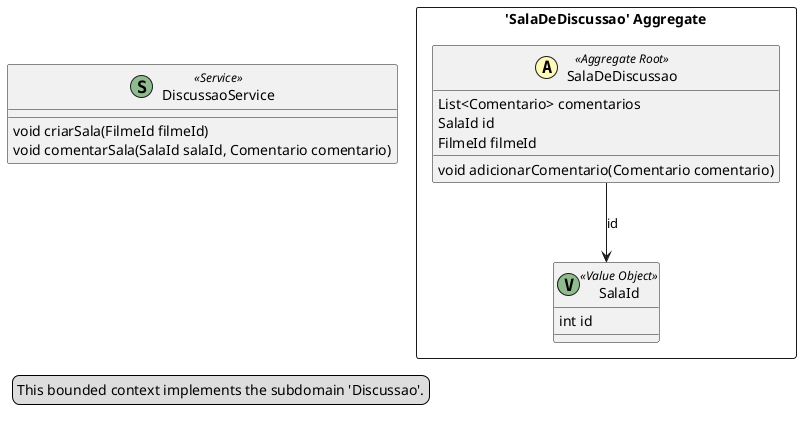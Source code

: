 @startuml

skinparam componentStyle uml2

package "'SalaDeDiscussao' Aggregate" <<Rectangle>> {
	class SalaDeDiscussao <<(A,#fffab8) Aggregate Root>> {
		List<Comentario> comentarios
		SalaId id
		FilmeId filmeId
		void adicionarComentario(Comentario comentario)
	}
	class SalaId <<(V,DarkSeaGreen) Value Object>> {
		int id
	}
}
class DiscussaoService <<(S,DarkSeaGreen) Service>> {
	void criarSala(FilmeId filmeId)
	void comentarSala(SalaId salaId, Comentario comentario)
}
SalaDeDiscussao --> SalaId : id
legend left
  This bounded context implements the subdomain 'Discussao'.
end legend


@enduml
